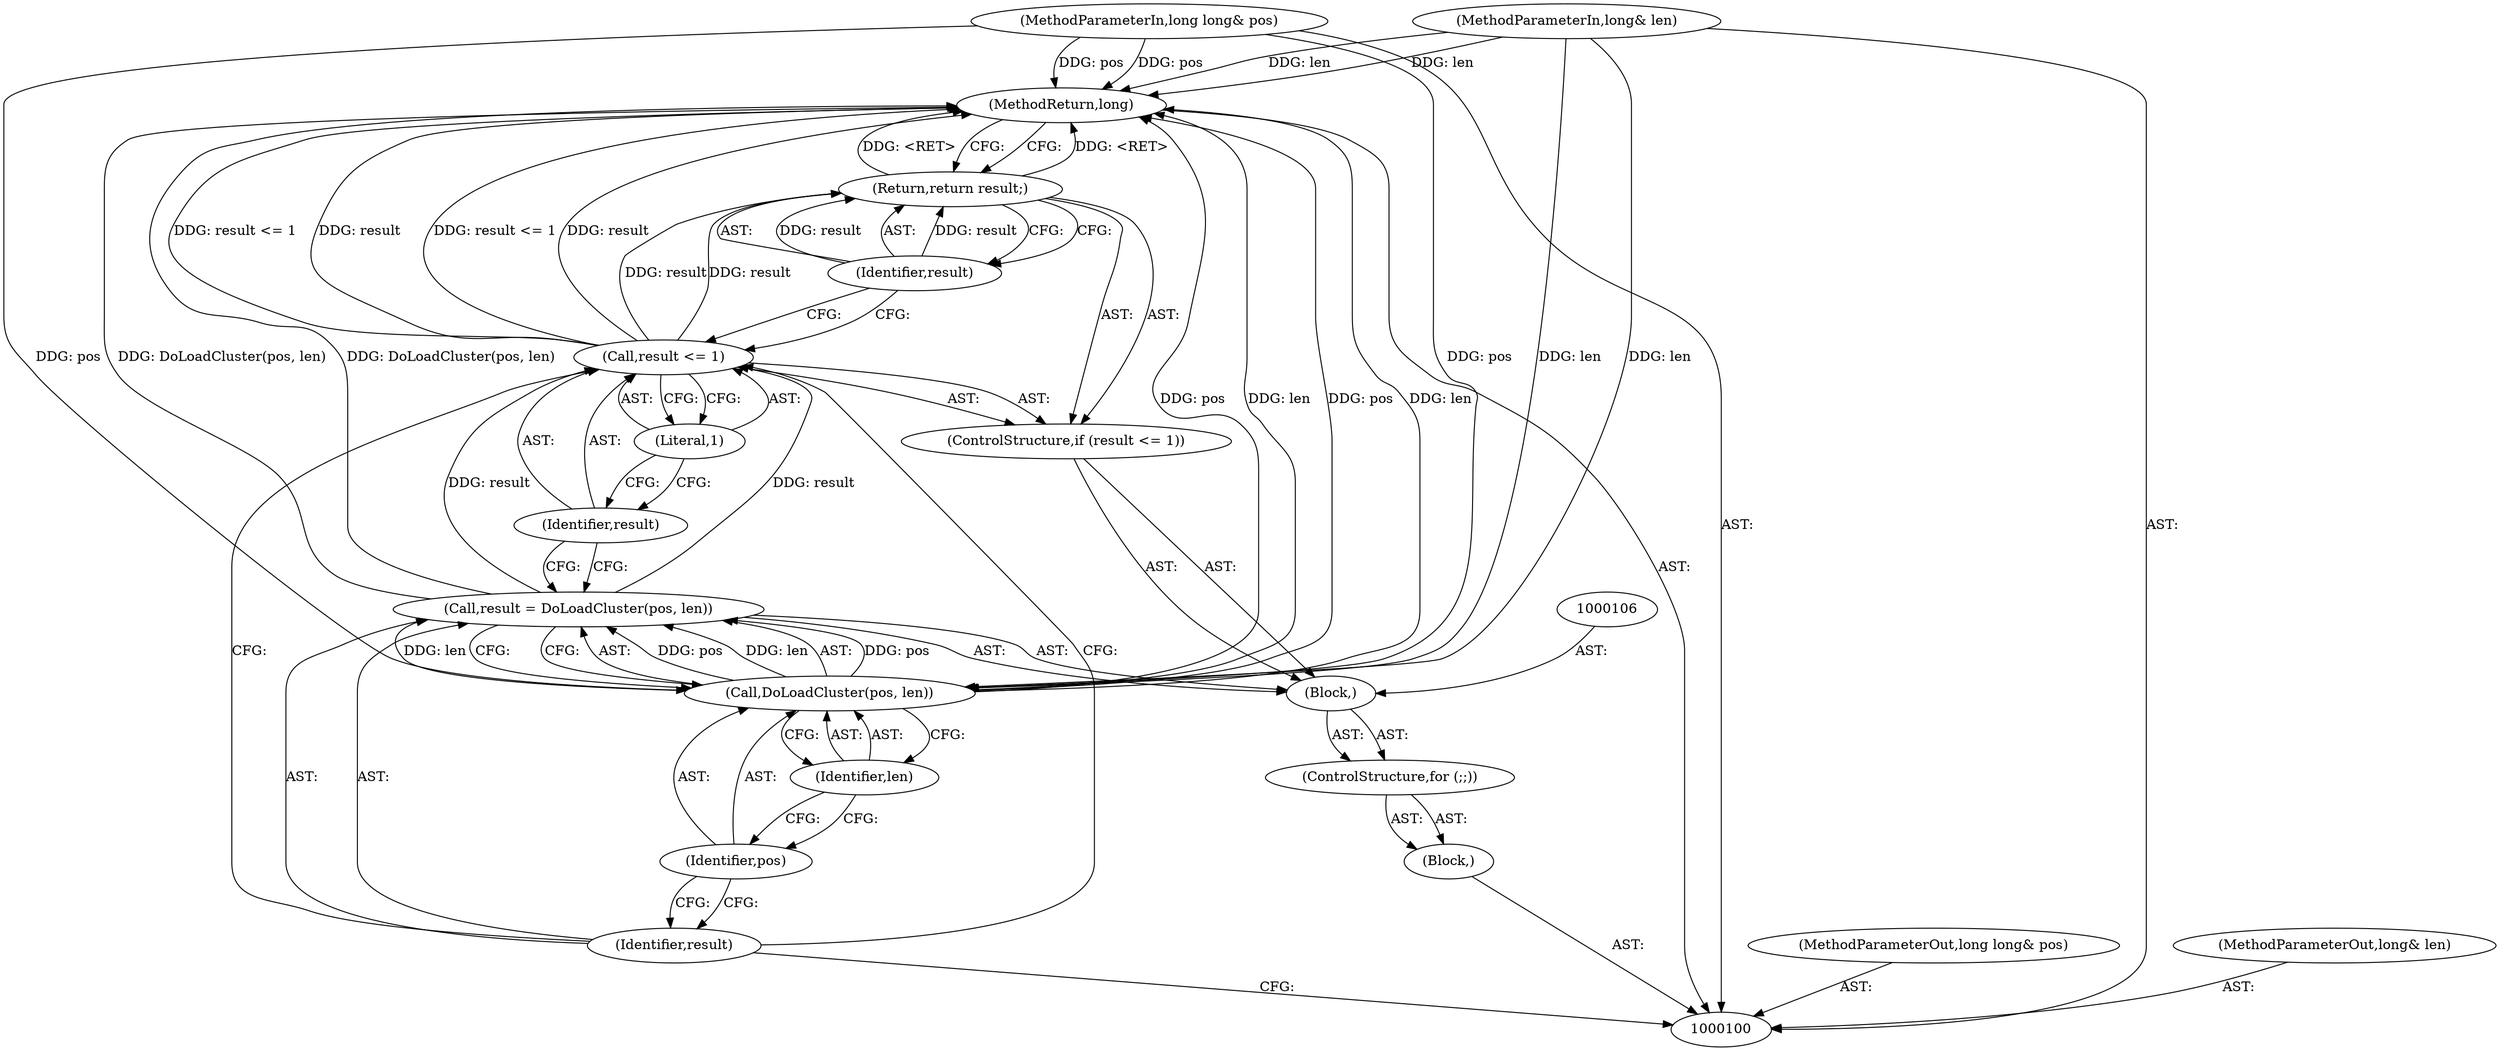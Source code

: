 digraph "1_Android_04839626ed859623901ebd3a5fd483982186b59d_158" {
"1000118" [label="(MethodReturn,long)"];
"1000116" [label="(Return,return result;)"];
"1000117" [label="(Identifier,result)"];
"1000101" [label="(MethodParameterIn,long long& pos)"];
"1000141" [label="(MethodParameterOut,long long& pos)"];
"1000102" [label="(MethodParameterIn,long& len)"];
"1000142" [label="(MethodParameterOut,long& len)"];
"1000103" [label="(Block,)"];
"1000104" [label="(ControlStructure,for (;;))"];
"1000107" [label="(Call,result = DoLoadCluster(pos, len))"];
"1000108" [label="(Identifier,result)"];
"1000109" [label="(Call,DoLoadCluster(pos, len))"];
"1000110" [label="(Identifier,pos)"];
"1000111" [label="(Identifier,len)"];
"1000105" [label="(Block,)"];
"1000113" [label="(Call,result <= 1)"];
"1000114" [label="(Identifier,result)"];
"1000115" [label="(Literal,1)"];
"1000112" [label="(ControlStructure,if (result <= 1))"];
"1000118" -> "1000100"  [label="AST: "];
"1000118" -> "1000116"  [label="CFG: "];
"1000116" -> "1000118"  [label="DDG: <RET>"];
"1000113" -> "1000118"  [label="DDG: result"];
"1000113" -> "1000118"  [label="DDG: result <= 1"];
"1000102" -> "1000118"  [label="DDG: len"];
"1000109" -> "1000118"  [label="DDG: len"];
"1000109" -> "1000118"  [label="DDG: pos"];
"1000107" -> "1000118"  [label="DDG: DoLoadCluster(pos, len)"];
"1000101" -> "1000118"  [label="DDG: pos"];
"1000116" -> "1000112"  [label="AST: "];
"1000116" -> "1000117"  [label="CFG: "];
"1000117" -> "1000116"  [label="AST: "];
"1000118" -> "1000116"  [label="CFG: "];
"1000116" -> "1000118"  [label="DDG: <RET>"];
"1000117" -> "1000116"  [label="DDG: result"];
"1000113" -> "1000116"  [label="DDG: result"];
"1000117" -> "1000116"  [label="AST: "];
"1000117" -> "1000113"  [label="CFG: "];
"1000116" -> "1000117"  [label="CFG: "];
"1000117" -> "1000116"  [label="DDG: result"];
"1000101" -> "1000100"  [label="AST: "];
"1000101" -> "1000118"  [label="DDG: pos"];
"1000101" -> "1000109"  [label="DDG: pos"];
"1000141" -> "1000100"  [label="AST: "];
"1000102" -> "1000100"  [label="AST: "];
"1000102" -> "1000118"  [label="DDG: len"];
"1000102" -> "1000109"  [label="DDG: len"];
"1000142" -> "1000100"  [label="AST: "];
"1000103" -> "1000100"  [label="AST: "];
"1000104" -> "1000103"  [label="AST: "];
"1000104" -> "1000103"  [label="AST: "];
"1000105" -> "1000104"  [label="AST: "];
"1000107" -> "1000105"  [label="AST: "];
"1000107" -> "1000109"  [label="CFG: "];
"1000108" -> "1000107"  [label="AST: "];
"1000109" -> "1000107"  [label="AST: "];
"1000114" -> "1000107"  [label="CFG: "];
"1000107" -> "1000118"  [label="DDG: DoLoadCluster(pos, len)"];
"1000109" -> "1000107"  [label="DDG: pos"];
"1000109" -> "1000107"  [label="DDG: len"];
"1000107" -> "1000113"  [label="DDG: result"];
"1000108" -> "1000107"  [label="AST: "];
"1000108" -> "1000113"  [label="CFG: "];
"1000108" -> "1000100"  [label="CFG: "];
"1000110" -> "1000108"  [label="CFG: "];
"1000109" -> "1000107"  [label="AST: "];
"1000109" -> "1000111"  [label="CFG: "];
"1000110" -> "1000109"  [label="AST: "];
"1000111" -> "1000109"  [label="AST: "];
"1000107" -> "1000109"  [label="CFG: "];
"1000109" -> "1000118"  [label="DDG: len"];
"1000109" -> "1000118"  [label="DDG: pos"];
"1000109" -> "1000107"  [label="DDG: pos"];
"1000109" -> "1000107"  [label="DDG: len"];
"1000101" -> "1000109"  [label="DDG: pos"];
"1000102" -> "1000109"  [label="DDG: len"];
"1000110" -> "1000109"  [label="AST: "];
"1000110" -> "1000108"  [label="CFG: "];
"1000111" -> "1000110"  [label="CFG: "];
"1000111" -> "1000109"  [label="AST: "];
"1000111" -> "1000110"  [label="CFG: "];
"1000109" -> "1000111"  [label="CFG: "];
"1000105" -> "1000104"  [label="AST: "];
"1000106" -> "1000105"  [label="AST: "];
"1000107" -> "1000105"  [label="AST: "];
"1000112" -> "1000105"  [label="AST: "];
"1000113" -> "1000112"  [label="AST: "];
"1000113" -> "1000115"  [label="CFG: "];
"1000114" -> "1000113"  [label="AST: "];
"1000115" -> "1000113"  [label="AST: "];
"1000108" -> "1000113"  [label="CFG: "];
"1000117" -> "1000113"  [label="CFG: "];
"1000113" -> "1000118"  [label="DDG: result"];
"1000113" -> "1000118"  [label="DDG: result <= 1"];
"1000107" -> "1000113"  [label="DDG: result"];
"1000113" -> "1000116"  [label="DDG: result"];
"1000114" -> "1000113"  [label="AST: "];
"1000114" -> "1000107"  [label="CFG: "];
"1000115" -> "1000114"  [label="CFG: "];
"1000115" -> "1000113"  [label="AST: "];
"1000115" -> "1000114"  [label="CFG: "];
"1000113" -> "1000115"  [label="CFG: "];
"1000112" -> "1000105"  [label="AST: "];
"1000113" -> "1000112"  [label="AST: "];
"1000116" -> "1000112"  [label="AST: "];
}
